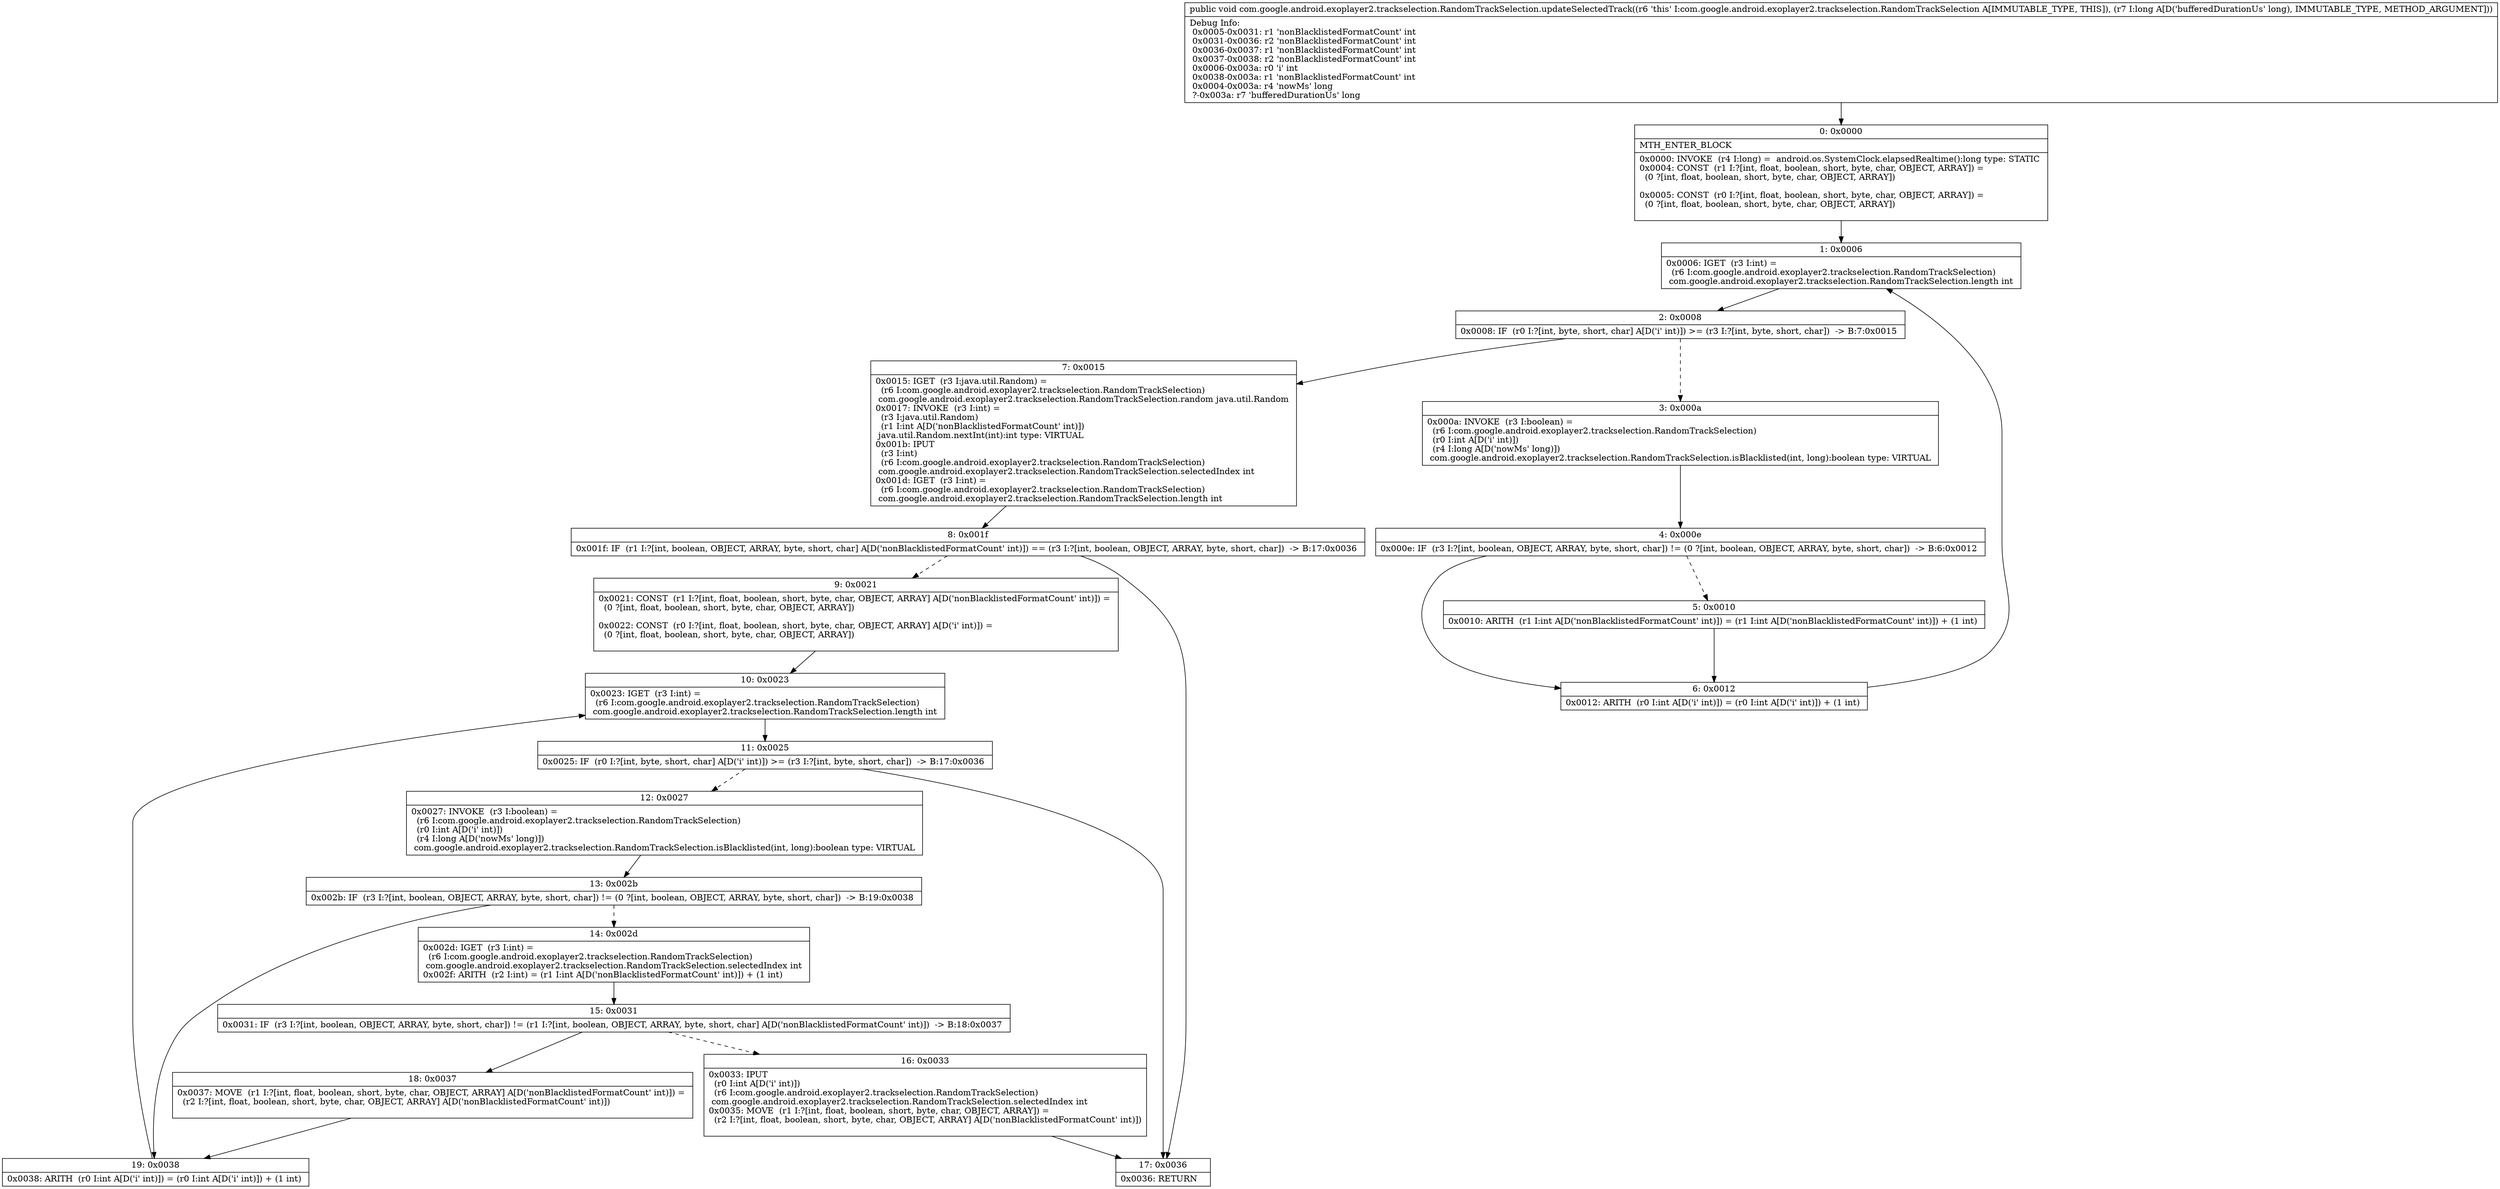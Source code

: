 digraph "CFG forcom.google.android.exoplayer2.trackselection.RandomTrackSelection.updateSelectedTrack(J)V" {
Node_0 [shape=record,label="{0\:\ 0x0000|MTH_ENTER_BLOCK\l|0x0000: INVOKE  (r4 I:long) =  android.os.SystemClock.elapsedRealtime():long type: STATIC \l0x0004: CONST  (r1 I:?[int, float, boolean, short, byte, char, OBJECT, ARRAY]) = \l  (0 ?[int, float, boolean, short, byte, char, OBJECT, ARRAY])\l \l0x0005: CONST  (r0 I:?[int, float, boolean, short, byte, char, OBJECT, ARRAY]) = \l  (0 ?[int, float, boolean, short, byte, char, OBJECT, ARRAY])\l \l}"];
Node_1 [shape=record,label="{1\:\ 0x0006|0x0006: IGET  (r3 I:int) = \l  (r6 I:com.google.android.exoplayer2.trackselection.RandomTrackSelection)\l com.google.android.exoplayer2.trackselection.RandomTrackSelection.length int \l}"];
Node_2 [shape=record,label="{2\:\ 0x0008|0x0008: IF  (r0 I:?[int, byte, short, char] A[D('i' int)]) \>= (r3 I:?[int, byte, short, char])  \-\> B:7:0x0015 \l}"];
Node_3 [shape=record,label="{3\:\ 0x000a|0x000a: INVOKE  (r3 I:boolean) = \l  (r6 I:com.google.android.exoplayer2.trackselection.RandomTrackSelection)\l  (r0 I:int A[D('i' int)])\l  (r4 I:long A[D('nowMs' long)])\l com.google.android.exoplayer2.trackselection.RandomTrackSelection.isBlacklisted(int, long):boolean type: VIRTUAL \l}"];
Node_4 [shape=record,label="{4\:\ 0x000e|0x000e: IF  (r3 I:?[int, boolean, OBJECT, ARRAY, byte, short, char]) != (0 ?[int, boolean, OBJECT, ARRAY, byte, short, char])  \-\> B:6:0x0012 \l}"];
Node_5 [shape=record,label="{5\:\ 0x0010|0x0010: ARITH  (r1 I:int A[D('nonBlacklistedFormatCount' int)]) = (r1 I:int A[D('nonBlacklistedFormatCount' int)]) + (1 int) \l}"];
Node_6 [shape=record,label="{6\:\ 0x0012|0x0012: ARITH  (r0 I:int A[D('i' int)]) = (r0 I:int A[D('i' int)]) + (1 int) \l}"];
Node_7 [shape=record,label="{7\:\ 0x0015|0x0015: IGET  (r3 I:java.util.Random) = \l  (r6 I:com.google.android.exoplayer2.trackselection.RandomTrackSelection)\l com.google.android.exoplayer2.trackselection.RandomTrackSelection.random java.util.Random \l0x0017: INVOKE  (r3 I:int) = \l  (r3 I:java.util.Random)\l  (r1 I:int A[D('nonBlacklistedFormatCount' int)])\l java.util.Random.nextInt(int):int type: VIRTUAL \l0x001b: IPUT  \l  (r3 I:int)\l  (r6 I:com.google.android.exoplayer2.trackselection.RandomTrackSelection)\l com.google.android.exoplayer2.trackselection.RandomTrackSelection.selectedIndex int \l0x001d: IGET  (r3 I:int) = \l  (r6 I:com.google.android.exoplayer2.trackselection.RandomTrackSelection)\l com.google.android.exoplayer2.trackselection.RandomTrackSelection.length int \l}"];
Node_8 [shape=record,label="{8\:\ 0x001f|0x001f: IF  (r1 I:?[int, boolean, OBJECT, ARRAY, byte, short, char] A[D('nonBlacklistedFormatCount' int)]) == (r3 I:?[int, boolean, OBJECT, ARRAY, byte, short, char])  \-\> B:17:0x0036 \l}"];
Node_9 [shape=record,label="{9\:\ 0x0021|0x0021: CONST  (r1 I:?[int, float, boolean, short, byte, char, OBJECT, ARRAY] A[D('nonBlacklistedFormatCount' int)]) = \l  (0 ?[int, float, boolean, short, byte, char, OBJECT, ARRAY])\l \l0x0022: CONST  (r0 I:?[int, float, boolean, short, byte, char, OBJECT, ARRAY] A[D('i' int)]) = \l  (0 ?[int, float, boolean, short, byte, char, OBJECT, ARRAY])\l \l}"];
Node_10 [shape=record,label="{10\:\ 0x0023|0x0023: IGET  (r3 I:int) = \l  (r6 I:com.google.android.exoplayer2.trackselection.RandomTrackSelection)\l com.google.android.exoplayer2.trackselection.RandomTrackSelection.length int \l}"];
Node_11 [shape=record,label="{11\:\ 0x0025|0x0025: IF  (r0 I:?[int, byte, short, char] A[D('i' int)]) \>= (r3 I:?[int, byte, short, char])  \-\> B:17:0x0036 \l}"];
Node_12 [shape=record,label="{12\:\ 0x0027|0x0027: INVOKE  (r3 I:boolean) = \l  (r6 I:com.google.android.exoplayer2.trackselection.RandomTrackSelection)\l  (r0 I:int A[D('i' int)])\l  (r4 I:long A[D('nowMs' long)])\l com.google.android.exoplayer2.trackselection.RandomTrackSelection.isBlacklisted(int, long):boolean type: VIRTUAL \l}"];
Node_13 [shape=record,label="{13\:\ 0x002b|0x002b: IF  (r3 I:?[int, boolean, OBJECT, ARRAY, byte, short, char]) != (0 ?[int, boolean, OBJECT, ARRAY, byte, short, char])  \-\> B:19:0x0038 \l}"];
Node_14 [shape=record,label="{14\:\ 0x002d|0x002d: IGET  (r3 I:int) = \l  (r6 I:com.google.android.exoplayer2.trackselection.RandomTrackSelection)\l com.google.android.exoplayer2.trackselection.RandomTrackSelection.selectedIndex int \l0x002f: ARITH  (r2 I:int) = (r1 I:int A[D('nonBlacklistedFormatCount' int)]) + (1 int) \l}"];
Node_15 [shape=record,label="{15\:\ 0x0031|0x0031: IF  (r3 I:?[int, boolean, OBJECT, ARRAY, byte, short, char]) != (r1 I:?[int, boolean, OBJECT, ARRAY, byte, short, char] A[D('nonBlacklistedFormatCount' int)])  \-\> B:18:0x0037 \l}"];
Node_16 [shape=record,label="{16\:\ 0x0033|0x0033: IPUT  \l  (r0 I:int A[D('i' int)])\l  (r6 I:com.google.android.exoplayer2.trackselection.RandomTrackSelection)\l com.google.android.exoplayer2.trackselection.RandomTrackSelection.selectedIndex int \l0x0035: MOVE  (r1 I:?[int, float, boolean, short, byte, char, OBJECT, ARRAY]) = \l  (r2 I:?[int, float, boolean, short, byte, char, OBJECT, ARRAY] A[D('nonBlacklistedFormatCount' int)])\l \l}"];
Node_17 [shape=record,label="{17\:\ 0x0036|0x0036: RETURN   \l}"];
Node_18 [shape=record,label="{18\:\ 0x0037|0x0037: MOVE  (r1 I:?[int, float, boolean, short, byte, char, OBJECT, ARRAY] A[D('nonBlacklistedFormatCount' int)]) = \l  (r2 I:?[int, float, boolean, short, byte, char, OBJECT, ARRAY] A[D('nonBlacklistedFormatCount' int)])\l \l}"];
Node_19 [shape=record,label="{19\:\ 0x0038|0x0038: ARITH  (r0 I:int A[D('i' int)]) = (r0 I:int A[D('i' int)]) + (1 int) \l}"];
MethodNode[shape=record,label="{public void com.google.android.exoplayer2.trackselection.RandomTrackSelection.updateSelectedTrack((r6 'this' I:com.google.android.exoplayer2.trackselection.RandomTrackSelection A[IMMUTABLE_TYPE, THIS]), (r7 I:long A[D('bufferedDurationUs' long), IMMUTABLE_TYPE, METHOD_ARGUMENT]))  | Debug Info:\l  0x0005\-0x0031: r1 'nonBlacklistedFormatCount' int\l  0x0031\-0x0036: r2 'nonBlacklistedFormatCount' int\l  0x0036\-0x0037: r1 'nonBlacklistedFormatCount' int\l  0x0037\-0x0038: r2 'nonBlacklistedFormatCount' int\l  0x0006\-0x003a: r0 'i' int\l  0x0038\-0x003a: r1 'nonBlacklistedFormatCount' int\l  0x0004\-0x003a: r4 'nowMs' long\l  ?\-0x003a: r7 'bufferedDurationUs' long\l}"];
MethodNode -> Node_0;
Node_0 -> Node_1;
Node_1 -> Node_2;
Node_2 -> Node_3[style=dashed];
Node_2 -> Node_7;
Node_3 -> Node_4;
Node_4 -> Node_5[style=dashed];
Node_4 -> Node_6;
Node_5 -> Node_6;
Node_6 -> Node_1;
Node_7 -> Node_8;
Node_8 -> Node_9[style=dashed];
Node_8 -> Node_17;
Node_9 -> Node_10;
Node_10 -> Node_11;
Node_11 -> Node_12[style=dashed];
Node_11 -> Node_17;
Node_12 -> Node_13;
Node_13 -> Node_14[style=dashed];
Node_13 -> Node_19;
Node_14 -> Node_15;
Node_15 -> Node_16[style=dashed];
Node_15 -> Node_18;
Node_16 -> Node_17;
Node_18 -> Node_19;
Node_19 -> Node_10;
}

